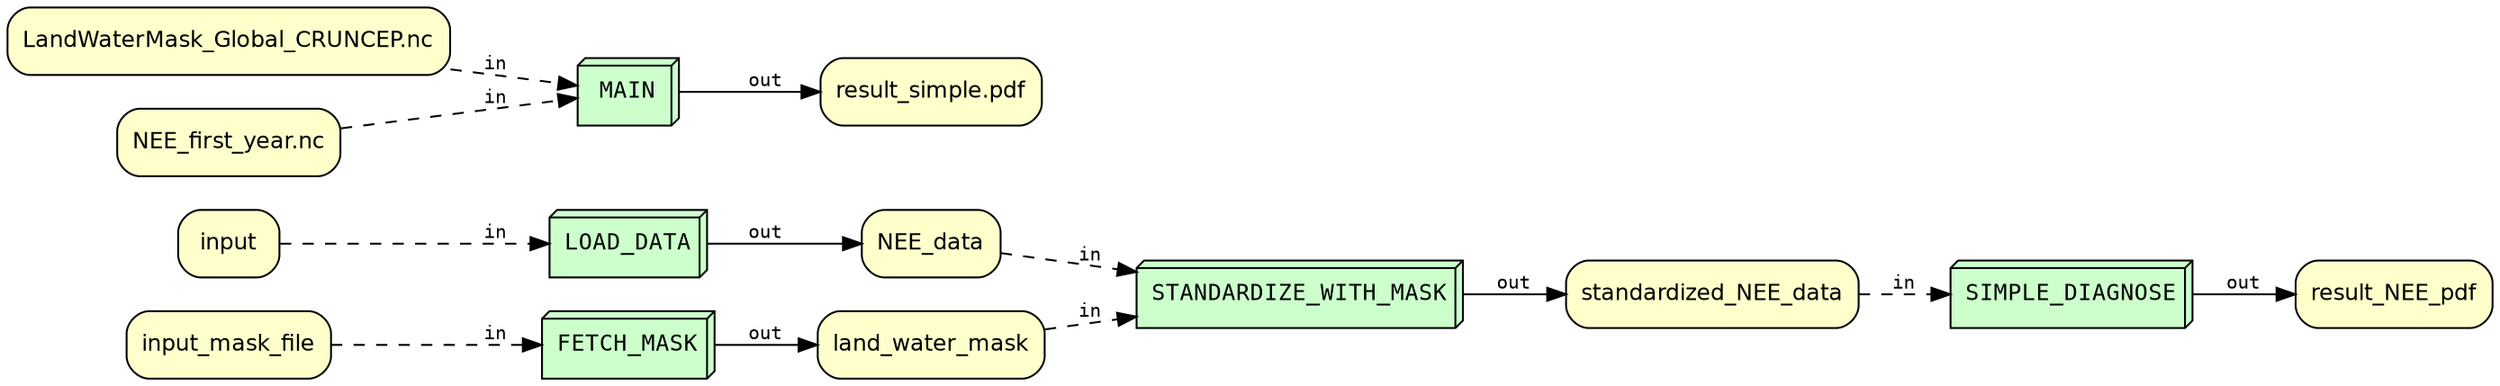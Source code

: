 
digraph{
 rankdir=LR 
 //ranksep=0.3

 node[shape=box 
      style="rounded,filled" 
      fillcolor="#FFFFCC" 
      fontname=helvetica fontsize=12]

 edge[fontname=courier fontsize=10]

"FETCH_MASK"[shape=box3d fontname=courier fillcolor="#CCFFCC"]
  "input_mask_file" -> "FETCH_MASK" [style=dashed label=in]
  "FETCH_MASK" -> "land_water_mask" [label=out]
"LOAD_DATA"[shape=box3d fontname=courier fillcolor="#CCFFCC"]
  "input" -> "LOAD_DATA" [style=dashed label=in]
  "LOAD_DATA" -> "NEE_data" [label=out]
"MAIN"[shape=box3d fontname=courier fillcolor="#CCFFCC"]
  "LandWaterMask_Global_CRUNCEP.nc" -> "MAIN" [style=dashed label=in]
  "NEE_first_year.nc" -> "MAIN" [style=dashed label=in]
  "MAIN" -> "result_simple.pdf" [label=out]
"STANDARDIZE_WITH_MASK"[shape=box3d fontname=courier fillcolor="#CCFFCC"]
  "NEE_data" -> "STANDARDIZE_WITH_MASK" [style=dashed label=in]
  "land_water_mask" -> "STANDARDIZE_WITH_MASK" [style=dashed label=in]
  "STANDARDIZE_WITH_MASK" -> "standardized_NEE_data" [label=out]
"SIMPLE_DIAGNOSE"[shape=box3d fontname=courier fillcolor="#CCFFCC"]
  "standardized_NEE_data" -> "SIMPLE_DIAGNOSE" [style=dashed label=in]
  "SIMPLE_DIAGNOSE" -> "result_NEE_pdf" [label=out]
}
